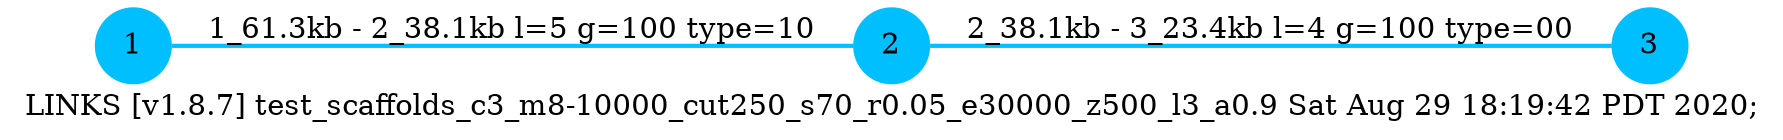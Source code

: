 graph LINKS{
	label="LINKS [v1.8.7] test_scaffolds_c3_m8-10000_cut250_s70_r0.05_e30000_z500_l3_a0.9 Sat Aug 29 18:19:42 PDT 2020;"
	rankdir=LR;
	node [shape = circle];
	1 [style=filled, fillcolor=deepskyblue, color=deepskyblue]
	2 [style=filled, fillcolor=deepskyblue, color=deepskyblue]
	1 -- 2 [ label = "1_61.3kb - 2_38.1kb l=5 g=100 type=10", penwidth=2.0, color=deepskyblue ]
	2 [style=filled, fillcolor=deepskyblue, color=deepskyblue]
	3 [style=filled, fillcolor=deepskyblue, color=deepskyblue]
	2 -- 3 [ label = "2_38.1kb - 3_23.4kb l=4 g=100 type=00", penwidth=2.0, color=deepskyblue ]
}
